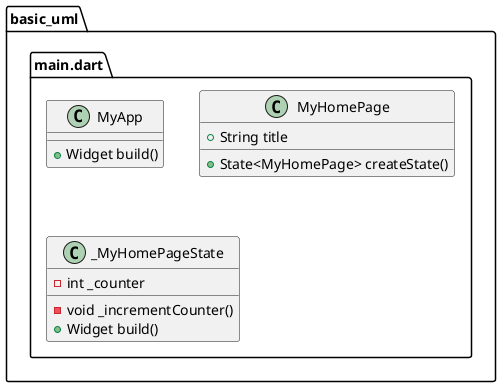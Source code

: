 @startuml
set namespaceSeparator ::

class "basic_uml::main.dart::MyApp" {
  +Widget build()
}

class "basic_uml::main.dart::MyHomePage" {
  +String title
  +State<MyHomePage> createState()
}

class "basic_uml::main.dart::_MyHomePageState" {
  -int _counter
  -void _incrementCounter()
  +Widget build()
}


@enduml